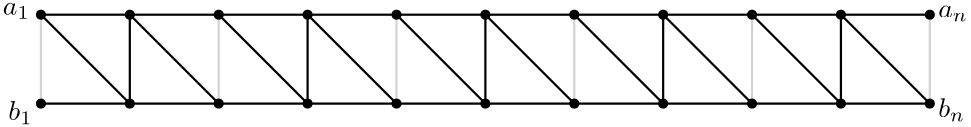 <?xml version="1.0"?>
<!DOCTYPE ipe SYSTEM "ipe.dtd">
<ipe version="70218" creator="Ipe 7.2.21">
<info created="D:20210318131430" modified="D:20210318133055"/>
<ipestyle name="basic">
<symbol name="arrow/arc(spx)">
<path stroke="sym-stroke" fill="sym-stroke" pen="sym-pen">
0 0 m
-1 0.333 l
-1 -0.333 l
h
</path>
</symbol>
<symbol name="arrow/farc(spx)">
<path stroke="sym-stroke" fill="white" pen="sym-pen">
0 0 m
-1 0.333 l
-1 -0.333 l
h
</path>
</symbol>
<symbol name="arrow/ptarc(spx)">
<path stroke="sym-stroke" fill="sym-stroke" pen="sym-pen">
0 0 m
-1 0.333 l
-0.8 0 l
-1 -0.333 l
h
</path>
</symbol>
<symbol name="arrow/fptarc(spx)">
<path stroke="sym-stroke" fill="white" pen="sym-pen">
0 0 m
-1 0.333 l
-0.8 0 l
-1 -0.333 l
h
</path>
</symbol>
<symbol name="mark/circle(sx)" transformations="translations">
<path fill="sym-stroke">
0.6 0 0 0.6 0 0 e
0.4 0 0 0.4 0 0 e
</path>
</symbol>
<symbol name="mark/disk(sx)" transformations="translations">
<path fill="sym-stroke">
0.6 0 0 0.6 0 0 e
</path>
</symbol>
<symbol name="mark/fdisk(sfx)" transformations="translations">
<group>
<path fill="sym-fill">
0.5 0 0 0.5 0 0 e
</path>
<path fill="sym-stroke" fillrule="eofill">
0.6 0 0 0.6 0 0 e
0.4 0 0 0.4 0 0 e
</path>
</group>
</symbol>
<symbol name="mark/box(sx)" transformations="translations">
<path fill="sym-stroke" fillrule="eofill">
-0.6 -0.6 m
0.6 -0.6 l
0.6 0.6 l
-0.6 0.6 l
h
-0.4 -0.4 m
0.4 -0.4 l
0.4 0.4 l
-0.4 0.4 l
h
</path>
</symbol>
<symbol name="mark/square(sx)" transformations="translations">
<path fill="sym-stroke">
-0.6 -0.6 m
0.6 -0.6 l
0.6 0.6 l
-0.6 0.6 l
h
</path>
</symbol>
<symbol name="mark/fsquare(sfx)" transformations="translations">
<group>
<path fill="sym-fill">
-0.5 -0.5 m
0.5 -0.5 l
0.5 0.5 l
-0.5 0.5 l
h
</path>
<path fill="sym-stroke" fillrule="eofill">
-0.6 -0.6 m
0.6 -0.6 l
0.6 0.6 l
-0.6 0.6 l
h
-0.4 -0.4 m
0.4 -0.4 l
0.4 0.4 l
-0.4 0.4 l
h
</path>
</group>
</symbol>
<symbol name="mark/cross(sx)" transformations="translations">
<group>
<path fill="sym-stroke">
-0.43 -0.57 m
0.57 0.43 l
0.43 0.57 l
-0.57 -0.43 l
h
</path>
<path fill="sym-stroke">
-0.43 0.57 m
0.57 -0.43 l
0.43 -0.57 l
-0.57 0.43 l
h
</path>
</group>
</symbol>
<symbol name="arrow/fnormal(spx)">
<path stroke="sym-stroke" fill="white" pen="sym-pen">
0 0 m
-1 0.333 l
-1 -0.333 l
h
</path>
</symbol>
<symbol name="arrow/pointed(spx)">
<path stroke="sym-stroke" fill="sym-stroke" pen="sym-pen">
0 0 m
-1 0.333 l
-0.8 0 l
-1 -0.333 l
h
</path>
</symbol>
<symbol name="arrow/fpointed(spx)">
<path stroke="sym-stroke" fill="white" pen="sym-pen">
0 0 m
-1 0.333 l
-0.8 0 l
-1 -0.333 l
h
</path>
</symbol>
<symbol name="arrow/linear(spx)">
<path stroke="sym-stroke" pen="sym-pen">
-1 0.333 m
0 0 l
-1 -0.333 l
</path>
</symbol>
<symbol name="arrow/fdouble(spx)">
<path stroke="sym-stroke" fill="white" pen="sym-pen">
0 0 m
-1 0.333 l
-1 -0.333 l
h
-1 0 m
-2 0.333 l
-2 -0.333 l
h
</path>
</symbol>
<symbol name="arrow/double(spx)">
<path stroke="sym-stroke" fill="sym-stroke" pen="sym-pen">
0 0 m
-1 0.333 l
-1 -0.333 l
h
-1 0 m
-2 0.333 l
-2 -0.333 l
h
</path>
</symbol>
<symbol name="arrow/mid-normal(spx)">
<path stroke="sym-stroke" fill="sym-stroke" pen="sym-pen">
0.5 0 m
-0.5 0.333 l
-0.5 -0.333 l
h
</path>
</symbol>
<symbol name="arrow/mid-fnormal(spx)">
<path stroke="sym-stroke" fill="white" pen="sym-pen">
0.5 0 m
-0.5 0.333 l
-0.5 -0.333 l
h
</path>
</symbol>
<symbol name="arrow/mid-pointed(spx)">
<path stroke="sym-stroke" fill="sym-stroke" pen="sym-pen">
0.5 0 m
-0.5 0.333 l
-0.3 0 l
-0.5 -0.333 l
h
</path>
</symbol>
<symbol name="arrow/mid-fpointed(spx)">
<path stroke="sym-stroke" fill="white" pen="sym-pen">
0.5 0 m
-0.5 0.333 l
-0.3 0 l
-0.5 -0.333 l
h
</path>
</symbol>
<symbol name="arrow/mid-double(spx)">
<path stroke="sym-stroke" fill="sym-stroke" pen="sym-pen">
1 0 m
0 0.333 l
0 -0.333 l
h
0 0 m
-1 0.333 l
-1 -0.333 l
h
</path>
</symbol>
<symbol name="arrow/mid-fdouble(spx)">
<path stroke="sym-stroke" fill="white" pen="sym-pen">
1 0 m
0 0.333 l
0 -0.333 l
h
0 0 m
-1 0.333 l
-1 -0.333 l
h
</path>
</symbol>
<pen name="heavier" value="0.8"/>
<pen name="fat" value="1.2"/>
<pen name="ultrafat" value="2"/>
<symbolsize name="large" value="5"/>
<symbolsize name="small" value="2"/>
<symbolsize name="tiny" value="1.1"/>
<arrowsize name="large" value="10"/>
<arrowsize name="small" value="5"/>
<arrowsize name="tiny" value="3"/>
<color name="red" value="1 0 0"/>
<color name="blue" value="0 0 1"/>
<color name="green" value="0 1 0"/>
<color name="yellow" value="1 1 0"/>
<color name="orange" value="1 0.647 0"/>
<color name="gold" value="1 0.843 0"/>
<color name="purple" value="0.627 0.125 0.941"/>
<color name="gray" value="0.745"/>
<color name="brown" value="0.647 0.165 0.165"/>
<color name="navy" value="0 0 0.502"/>
<color name="pink" value="1 0.753 0.796"/>
<color name="seagreen" value="0.18 0.545 0.341"/>
<color name="turquoise" value="0.251 0.878 0.816"/>
<color name="violet" value="0.933 0.51 0.933"/>
<color name="darkblue" value="0 0 0.545"/>
<color name="darkcyan" value="0 0.545 0.545"/>
<color name="darkgray" value="0.663"/>
<color name="darkgreen" value="0 0.392 0"/>
<color name="darkmagenta" value="0.545 0 0.545"/>
<color name="darkorange" value="1 0.549 0"/>
<color name="darkred" value="0.545 0 0"/>
<color name="lightblue" value="0.678 0.847 0.902"/>
<color name="lightcyan" value="0.878 1 1"/>
<color name="lightgray" value="0.827"/>
<color name="lightgreen" value="0.565 0.933 0.565"/>
<color name="lightyellow" value="1 1 0.878"/>
<dashstyle name="dotted" value="[1 3] 0"/>
<dashstyle name="dashed" value="[4] 0"/>
<dashstyle name="dash dotted" value="[4 2 1 2] 0"/>
<dashstyle name="dash dot dotted" value="[4 2 1 2 1 2] 0"/>
<textsize name="large" value="\large"/>
<textsize name="small" value="\small"/>
<textsize name="tiny" value="\tiny"/>
<textsize name="Large" value="\Large"/>
<textsize name="LARGE" value="\LARGE"/>
<textsize name="huge" value="\huge"/>
<textsize name="Huge" value="\Huge"/>
<textsize name="footnote" value="\footnotesize"/>
<textstyle name="center" begin="\begin{center}" end="\end{center}"/>
<textstyle name="itemize" begin="\begin{itemize}" end="\end{itemize}"/>
<textstyle name="item" begin="\begin{itemize}\item{}" end="\end{itemize}"/>
<gridsize name="4 pts" value="4"/>
<gridsize name="8 pts (~3 mm)" value="8"/>
<gridsize name="16 pts (~6 mm)" value="16"/>
<gridsize name="32 pts (~12 mm)" value="32"/>
<gridsize name="10 pts (~3.5 mm)" value="10"/>
<gridsize name="20 pts (~7 mm)" value="20"/>
<gridsize name="14 pts (~5 mm)" value="14"/>
<gridsize name="28 pts (~10 mm)" value="28"/>
<gridsize name="56 pts (~20 mm)" value="56"/>
<anglesize name="90 deg" value="90"/>
<anglesize name="60 deg" value="60"/>
<anglesize name="45 deg" value="45"/>
<anglesize name="30 deg" value="30"/>
<anglesize name="22.5 deg" value="22.5"/>
<opacity name="10%" value="0.1"/>
<opacity name="30%" value="0.3"/>
<opacity name="50%" value="0.5"/>
<opacity name="75%" value="0.75"/>
<tiling name="falling" angle="-60" step="4" width="1"/>
<tiling name="rising" angle="30" step="4" width="1"/>
</ipestyle>
<page>
<layer name="alpha"/>
<view layers="alpha" active="alpha"/>
<path layer="alpha" stroke="lightgray" pen="heavier">
128 736 m
128 704 l
</path>
<path matrix="1 0 0 1 64 0" stroke="lightgray" pen="heavier">
128 736 m
128 704 l
</path>
<path matrix="1 0 0 1 128 0" stroke="lightgray" pen="heavier">
128 736 m
128 704 l
</path>
<path matrix="1 0 0 1 192 0" stroke="lightgray" pen="heavier">
128 736 m
128 704 l
</path>
<path matrix="1 0 0 1 256 0" stroke="lightgray" pen="heavier">
128 736 m
128 704 l
</path>
<path stroke="lightgray" pen="heavier">
448 736 m
448 704 l
</path>
<use name="mark/disk(sx)" pos="128 736" size="normal" stroke="black"/>
<use name="mark/disk(sx)" pos="128 704" size="normal" stroke="black"/>
<path stroke="black" pen="heavier">
128 736 m
160 736 l
</path>
<path stroke="black" pen="heavier">
128 704 m
160 704 l
</path>
<path stroke="black" pen="heavier">
128 736 m
160 704 l
</path>
<use matrix="1 0 0 1 32 0" name="mark/disk(sx)" pos="128 736" size="normal" stroke="black"/>
<use matrix="1 0 0 1 32 0" name="mark/disk(sx)" pos="128 704" size="normal" stroke="black"/>
<path matrix="1 0 0 1 32 0" stroke="black" pen="heavier">
128 736 m
128 704 l
</path>
<path matrix="1 0 0 1 32 0" stroke="black" pen="heavier">
128 736 m
160 736 l
</path>
<path matrix="1 0 0 1 32 0" stroke="black" pen="heavier">
128 704 m
160 704 l
</path>
<path matrix="1 0 0 1 32 0" stroke="black" pen="heavier">
128 736 m
160 704 l
</path>
<use matrix="1 0 0 1 64 0" name="mark/disk(sx)" pos="128 736" size="normal" stroke="black"/>
<use matrix="1 0 0 1 64 0" name="mark/disk(sx)" pos="128 704" size="normal" stroke="black"/>
<path matrix="1 0 0 1 64 0" stroke="black" pen="heavier">
128 736 m
160 736 l
</path>
<path matrix="1 0 0 1 64 0" stroke="black" pen="heavier">
128 704 m
160 704 l
</path>
<path matrix="1 0 0 1 64 0" stroke="black" pen="heavier">
128 736 m
160 704 l
</path>
<use matrix="1 0 0 1 96 0" name="mark/disk(sx)" pos="128 736" size="normal" stroke="black"/>
<use matrix="1 0 0 1 96 0" name="mark/disk(sx)" pos="128 704" size="normal" stroke="black"/>
<path matrix="1 0 0 1 96 0" stroke="black" pen="heavier">
128 736 m
128 704 l
</path>
<path matrix="1 0 0 1 96 0" stroke="black" pen="heavier">
128 736 m
160 736 l
</path>
<path matrix="1 0 0 1 96 0" stroke="black" pen="heavier">
128 704 m
160 704 l
</path>
<path matrix="1 0 0 1 96 0" stroke="black" pen="heavier">
128 736 m
160 704 l
</path>
<use matrix="1 0 0 1 128 0" name="mark/disk(sx)" pos="128 736" size="normal" stroke="black"/>
<use matrix="1 0 0 1 128 0" name="mark/disk(sx)" pos="128 704" size="normal" stroke="black"/>
<path matrix="1 0 0 1 128 0" stroke="black" pen="heavier">
128 736 m
160 736 l
</path>
<path matrix="1 0 0 1 128 0" stroke="black" pen="heavier">
128 704 m
160 704 l
</path>
<path matrix="1 0 0 1 128 0" stroke="black" pen="heavier">
128 736 m
160 704 l
</path>
<use matrix="1 0 0 1 160 0" name="mark/disk(sx)" pos="128 736" size="normal" stroke="black"/>
<use matrix="1 0 0 1 160 0" name="mark/disk(sx)" pos="128 704" size="normal" stroke="black"/>
<path matrix="1 0 0 1 160 0" stroke="black" pen="heavier">
128 736 m
128 704 l
</path>
<path matrix="1 0 0 1 160 0" stroke="black" pen="heavier">
128 736 m
160 736 l
</path>
<path matrix="1 0 0 1 160 0" stroke="black" pen="heavier">
128 704 m
160 704 l
</path>
<path matrix="1 0 0 1 160 0" stroke="black" pen="heavier">
128 736 m
160 704 l
</path>
<use matrix="1 0 0 1 192 0" name="mark/disk(sx)" pos="128 736" size="normal" stroke="black"/>
<use matrix="1 0 0 1 192 0" name="mark/disk(sx)" pos="128 704" size="normal" stroke="black"/>
<path matrix="1 0 0 1 192 0" stroke="black" pen="heavier">
128 736 m
160 736 l
</path>
<path matrix="1 0 0 1 192 0" stroke="black" pen="heavier">
128 704 m
160 704 l
</path>
<path matrix="1 0 0 1 192 0" stroke="black" pen="heavier">
128 736 m
160 704 l
</path>
<use matrix="1 0 0 1 224 0" name="mark/disk(sx)" pos="128 736" size="normal" stroke="black"/>
<use matrix="1 0 0 1 224 0" name="mark/disk(sx)" pos="128 704" size="normal" stroke="black"/>
<path matrix="1 0 0 1 224 0" stroke="black" pen="heavier">
128 736 m
128 704 l
</path>
<path matrix="1 0 0 1 224 0" stroke="black" pen="heavier">
128 736 m
160 736 l
</path>
<path matrix="1 0 0 1 224 0" stroke="black" pen="heavier">
128 704 m
160 704 l
</path>
<path matrix="1 0 0 1 224 0" stroke="black" pen="heavier">
128 736 m
160 704 l
</path>
<use matrix="1 0 0 1 256 0" name="mark/disk(sx)" pos="128 736" size="normal" stroke="black"/>
<use matrix="1 0 0 1 256 0" name="mark/disk(sx)" pos="128 704" size="normal" stroke="black"/>
<path matrix="1 0 0 1 256 0" stroke="black" pen="heavier">
128 736 m
160 736 l
</path>
<path matrix="1 0 0 1 256 0" stroke="black" pen="heavier">
128 704 m
160 704 l
</path>
<path matrix="1 0 0 1 256 0" stroke="black" pen="heavier">
128 736 m
160 704 l
</path>
<use matrix="1 0 0 1 288 0" name="mark/disk(sx)" pos="128 736" size="normal" stroke="black"/>
<use matrix="1 0 0 1 288 0" name="mark/disk(sx)" pos="128 704" size="normal" stroke="black"/>
<path matrix="1 0 0 1 288 0" stroke="black" pen="heavier">
128 736 m
128 704 l
</path>
<path matrix="1 0 0 1 288 0" stroke="black" pen="heavier">
128 736 m
160 736 l
</path>
<path matrix="1 0 0 1 288 0" stroke="black" pen="heavier">
128 704 m
160 704 l
</path>
<path matrix="1 0 0 1 288 0" stroke="black" pen="heavier">
128 736 m
160 704 l
</path>
<use name="mark/disk(sx)" pos="448 704" size="normal" stroke="black"/>
<use name="mark/disk(sx)" pos="448 736" size="normal" stroke="black"/>
<text matrix="1 0 0 1 -4 0" transformations="translations" pos="128 736" stroke="black" type="label" width="9.736" height="4.294" depth="1.49" halign="right" valign="baseline" style="math">a_1</text>
<text matrix="1 0 0 1 13 1" transformations="translations" pos="112 704" stroke="black" type="label" width="8.745" height="6.923" depth="1.49" halign="right" valign="top" style="math">b_1</text>
<text matrix="1 0 0 1 3 -1" transformations="translations" pos="448 736" stroke="black" type="label" width="10.689" height="4.294" depth="1.49" valign="baseline" style="math">a_n</text>
<text matrix="1 0 0 1 3 2" transformations="translations" pos="448 704" stroke="black" type="label" width="9.699" height="6.923" depth="1.49" valign="top" style="math">b_n</text>
</page>
</ipe>
